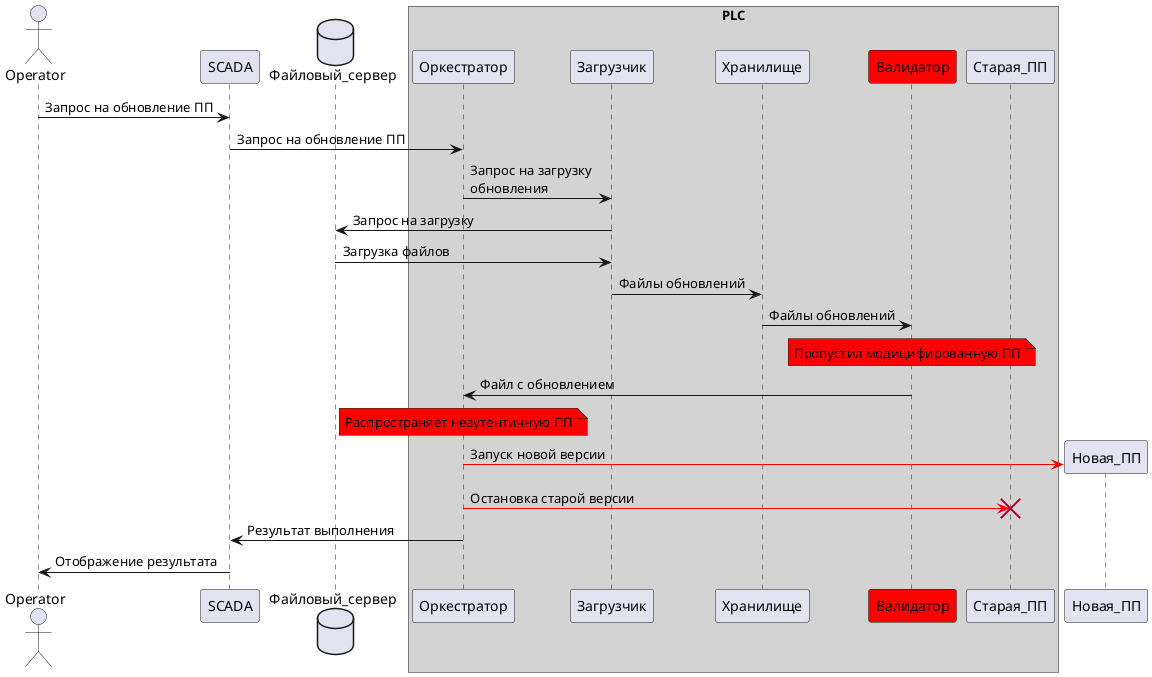 @startuml validator
actor       Operator            as o
participant SCADA               as scada
database    Файловый_сервер     as db

box "PLC" #LightGray
    participant Оркестратор     as orchestrator
    participant Загрузчик       as downloader
    participant Хранилище       as storage
    participant Валидатор       as validator #red
    participant Старая_ПП       as old_app
endbox


o -> scada: Запрос на обновление ПП
scada -> orchestrator: Запрос на обновление ПП
orchestrator -> downloader: Запрос на загрузку \nобновления
downloader -> db: Запрос на загрузку
db -> downloader: Загрузка файлов
db--
downloader -> storage: Файлы обновлений
storage -> validator: Файлы обновлений

note over validator #red: Пропустил модицифированную ПП 
validator -> orchestrator: Файл с обновлением

create Новая_ПП

note over orchestrator #red: Распространяет неаутентичную ПП
orchestrator -[#red]> Новая_ПП: Запуск новой версии

orchestrator -[#red]> old_app: Остановка старой версии
destroy old_app
orchestrator -> scada: Результат выполнения
scada -> o: Отображение результата

@enduml